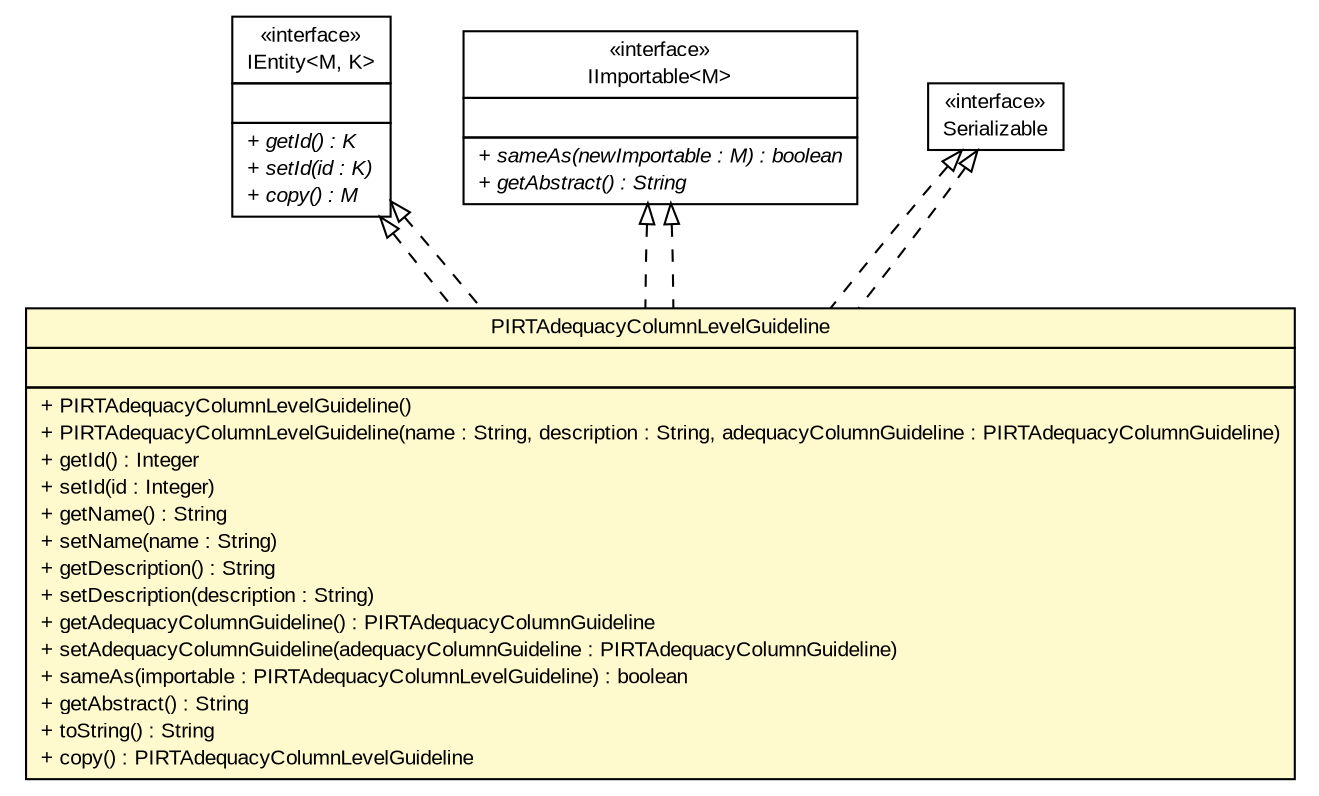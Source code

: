 #!/usr/local/bin/dot
#
# Class diagram 
# Generated by UMLGraph version R5_6-24-gf6e263 (http://www.umlgraph.org/)
#

digraph G {
	edge [fontname="arial",fontsize=10,labelfontname="arial",labelfontsize=10];
	node [fontname="arial",fontsize=10,shape=plaintext];
	nodesep=0.25;
	ranksep=0.5;
	// gov.sandia.cf.model.IEntity<M, K>
	c315403 [label=<<table title="gov.sandia.cf.model.IEntity" border="0" cellborder="1" cellspacing="0" cellpadding="2" port="p" href="./IEntity.html">
		<tr><td><table border="0" cellspacing="0" cellpadding="1">
<tr><td align="center" balign="center"> &#171;interface&#187; </td></tr>
<tr><td align="center" balign="center"> IEntity&lt;M, K&gt; </td></tr>
		</table></td></tr>
		<tr><td><table border="0" cellspacing="0" cellpadding="1">
<tr><td align="left" balign="left">  </td></tr>
		</table></td></tr>
		<tr><td><table border="0" cellspacing="0" cellpadding="1">
<tr><td align="left" balign="left"><font face="arial italic" point-size="10.0"> + getId() : K </font></td></tr>
<tr><td align="left" balign="left"><font face="arial italic" point-size="10.0"> + setId(id : K) </font></td></tr>
<tr><td align="left" balign="left"><font face="arial italic" point-size="10.0"> + copy() : M </font></td></tr>
		</table></td></tr>
		</table>>, URL="./IEntity.html", fontname="arial", fontcolor="black", fontsize=10.0];
	// gov.sandia.cf.model.IImportable<M>
	c315407 [label=<<table title="gov.sandia.cf.model.IImportable" border="0" cellborder="1" cellspacing="0" cellpadding="2" port="p" href="./IImportable.html">
		<tr><td><table border="0" cellspacing="0" cellpadding="1">
<tr><td align="center" balign="center"> &#171;interface&#187; </td></tr>
<tr><td align="center" balign="center"> IImportable&lt;M&gt; </td></tr>
		</table></td></tr>
		<tr><td><table border="0" cellspacing="0" cellpadding="1">
<tr><td align="left" balign="left">  </td></tr>
		</table></td></tr>
		<tr><td><table border="0" cellspacing="0" cellpadding="1">
<tr><td align="left" balign="left"><font face="arial italic" point-size="10.0"> + sameAs(newImportable : M) : boolean </font></td></tr>
<tr><td align="left" balign="left"><font face="arial italic" point-size="10.0"> + getAbstract() : String </font></td></tr>
		</table></td></tr>
		</table>>, URL="./IImportable.html", fontname="arial", fontcolor="black", fontsize=10.0];
	// gov.sandia.cf.model.PIRTAdequacyColumnLevelGuideline
	c315462 [label=<<table title="gov.sandia.cf.model.PIRTAdequacyColumnLevelGuideline" border="0" cellborder="1" cellspacing="0" cellpadding="2" port="p" bgcolor="lemonChiffon" href="./PIRTAdequacyColumnLevelGuideline.html">
		<tr><td><table border="0" cellspacing="0" cellpadding="1">
<tr><td align="center" balign="center"> PIRTAdequacyColumnLevelGuideline </td></tr>
		</table></td></tr>
		<tr><td><table border="0" cellspacing="0" cellpadding="1">
<tr><td align="left" balign="left">  </td></tr>
		</table></td></tr>
		<tr><td><table border="0" cellspacing="0" cellpadding="1">
<tr><td align="left" balign="left"> + PIRTAdequacyColumnLevelGuideline() </td></tr>
<tr><td align="left" balign="left"> + PIRTAdequacyColumnLevelGuideline(name : String, description : String, adequacyColumnGuideline : PIRTAdequacyColumnGuideline) </td></tr>
<tr><td align="left" balign="left"> + getId() : Integer </td></tr>
<tr><td align="left" balign="left"> + setId(id : Integer) </td></tr>
<tr><td align="left" balign="left"> + getName() : String </td></tr>
<tr><td align="left" balign="left"> + setName(name : String) </td></tr>
<tr><td align="left" balign="left"> + getDescription() : String </td></tr>
<tr><td align="left" balign="left"> + setDescription(description : String) </td></tr>
<tr><td align="left" balign="left"> + getAdequacyColumnGuideline() : PIRTAdequacyColumnGuideline </td></tr>
<tr><td align="left" balign="left"> + setAdequacyColumnGuideline(adequacyColumnGuideline : PIRTAdequacyColumnGuideline) </td></tr>
<tr><td align="left" balign="left"> + sameAs(importable : PIRTAdequacyColumnLevelGuideline) : boolean </td></tr>
<tr><td align="left" balign="left"> + getAbstract() : String </td></tr>
<tr><td align="left" balign="left"> + toString() : String </td></tr>
<tr><td align="left" balign="left"> + copy() : PIRTAdequacyColumnLevelGuideline </td></tr>
		</table></td></tr>
		</table>>, URL="./PIRTAdequacyColumnLevelGuideline.html", fontname="arial", fontcolor="black", fontsize=10.0];
	//gov.sandia.cf.model.PIRTAdequacyColumnLevelGuideline implements java.io.Serializable
	c315756:p -> c315462:p [dir=back,arrowtail=empty,style=dashed];
	//gov.sandia.cf.model.PIRTAdequacyColumnLevelGuideline implements gov.sandia.cf.model.IEntity<M, K>
	c315403:p -> c315462:p [dir=back,arrowtail=empty,style=dashed];
	//gov.sandia.cf.model.PIRTAdequacyColumnLevelGuideline implements gov.sandia.cf.model.IImportable<M>
	c315407:p -> c315462:p [dir=back,arrowtail=empty,style=dashed];
	//gov.sandia.cf.model.PIRTAdequacyColumnLevelGuideline implements java.io.Serializable
	c315756:p -> c315462:p [dir=back,arrowtail=empty,style=dashed];
	//gov.sandia.cf.model.PIRTAdequacyColumnLevelGuideline implements gov.sandia.cf.model.IEntity<M, K>
	c315403:p -> c315462:p [dir=back,arrowtail=empty,style=dashed];
	//gov.sandia.cf.model.PIRTAdequacyColumnLevelGuideline implements gov.sandia.cf.model.IImportable<M>
	c315407:p -> c315462:p [dir=back,arrowtail=empty,style=dashed];
	// java.io.Serializable
	c315756 [label=<<table title="java.io.Serializable" border="0" cellborder="1" cellspacing="0" cellpadding="2" port="p" href="http://java.sun.com/j2se/1.4.2/docs/api/java/io/Serializable.html">
		<tr><td><table border="0" cellspacing="0" cellpadding="1">
<tr><td align="center" balign="center"> &#171;interface&#187; </td></tr>
<tr><td align="center" balign="center"> Serializable </td></tr>
		</table></td></tr>
		</table>>, URL="http://java.sun.com/j2se/1.4.2/docs/api/java/io/Serializable.html", fontname="arial", fontcolor="black", fontsize=10.0];
}

